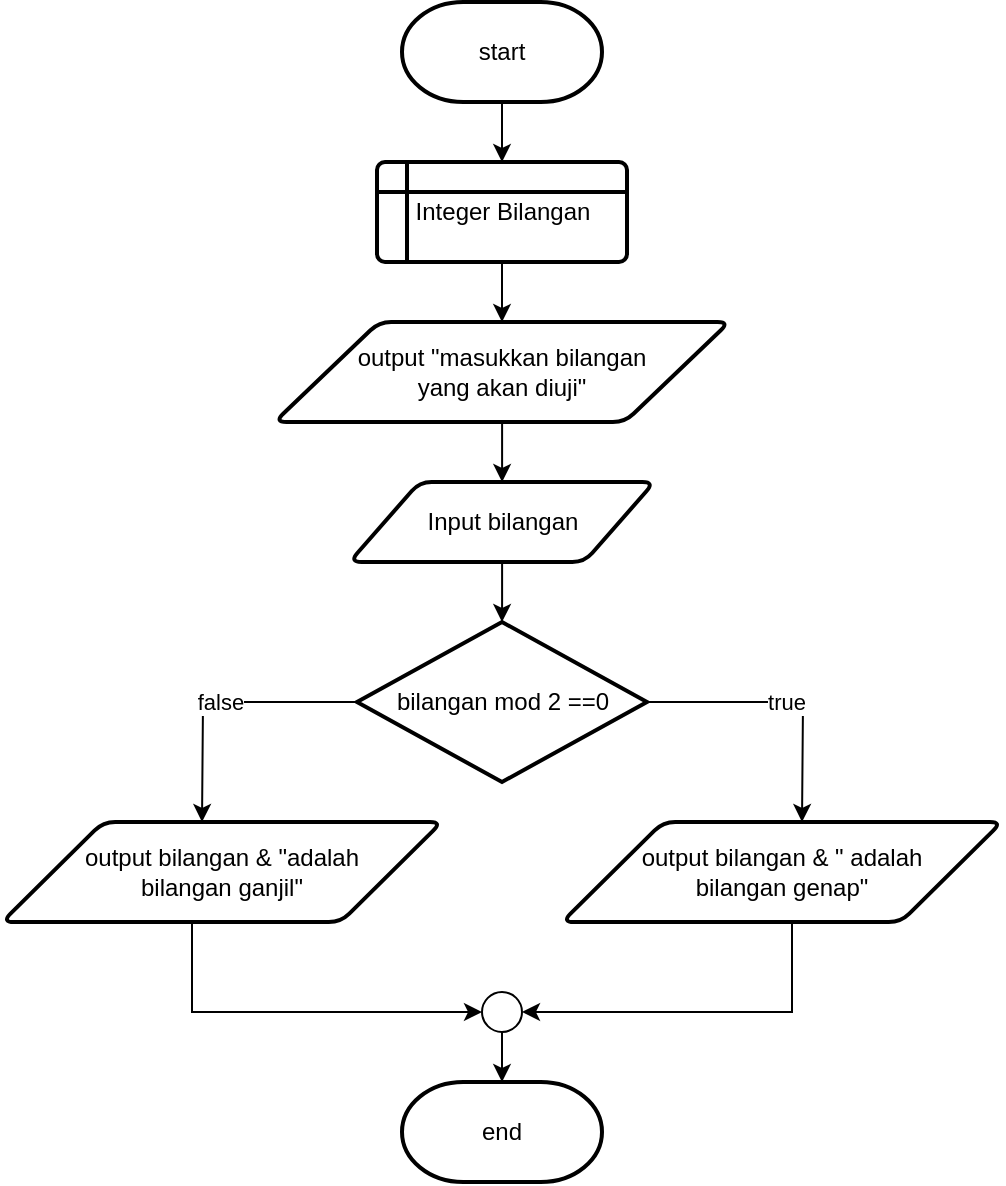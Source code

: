 <mxfile version="22.0.4" type="github">
  <diagram id="C5RBs43oDa-KdzZeNtuy" name="Page-1">
    <mxGraphModel dx="1707" dy="470" grid="1" gridSize="10" guides="1" tooltips="1" connect="1" arrows="1" fold="1" page="1" pageScale="1" pageWidth="827" pageHeight="1169" math="0" shadow="0">
      <root>
        <mxCell id="WIyWlLk6GJQsqaUBKTNV-0" />
        <mxCell id="WIyWlLk6GJQsqaUBKTNV-1" parent="WIyWlLk6GJQsqaUBKTNV-0" />
        <mxCell id="x94edPNo0FfJQ9AjvvjE-2" style="edgeStyle=orthogonalEdgeStyle;rounded=0;orthogonalLoop=1;jettySize=auto;html=1;entryX=0.5;entryY=0;entryDx=0;entryDy=0;" edge="1" parent="WIyWlLk6GJQsqaUBKTNV-1" source="x94edPNo0FfJQ9AjvvjE-0" target="x94edPNo0FfJQ9AjvvjE-1">
          <mxGeometry relative="1" as="geometry" />
        </mxCell>
        <mxCell id="x94edPNo0FfJQ9AjvvjE-0" value="start" style="strokeWidth=2;html=1;shape=mxgraph.flowchart.terminator;whiteSpace=wrap;" vertex="1" parent="WIyWlLk6GJQsqaUBKTNV-1">
          <mxGeometry x="200" y="70" width="100" height="50" as="geometry" />
        </mxCell>
        <mxCell id="x94edPNo0FfJQ9AjvvjE-4" style="edgeStyle=orthogonalEdgeStyle;rounded=0;orthogonalLoop=1;jettySize=auto;html=1;entryX=0.5;entryY=0;entryDx=0;entryDy=0;" edge="1" parent="WIyWlLk6GJQsqaUBKTNV-1" source="x94edPNo0FfJQ9AjvvjE-1" target="x94edPNo0FfJQ9AjvvjE-3">
          <mxGeometry relative="1" as="geometry" />
        </mxCell>
        <mxCell id="x94edPNo0FfJQ9AjvvjE-1" value="Integer Bilangan" style="shape=internalStorage;whiteSpace=wrap;html=1;dx=15;dy=15;rounded=1;arcSize=8;strokeWidth=2;" vertex="1" parent="WIyWlLk6GJQsqaUBKTNV-1">
          <mxGeometry x="187.5" y="150" width="125" height="50" as="geometry" />
        </mxCell>
        <mxCell id="x94edPNo0FfJQ9AjvvjE-8" value="" style="edgeStyle=orthogonalEdgeStyle;rounded=0;orthogonalLoop=1;jettySize=auto;html=1;" edge="1" parent="WIyWlLk6GJQsqaUBKTNV-1" source="x94edPNo0FfJQ9AjvvjE-3" target="x94edPNo0FfJQ9AjvvjE-5">
          <mxGeometry relative="1" as="geometry" />
        </mxCell>
        <mxCell id="x94edPNo0FfJQ9AjvvjE-3" value="&lt;div&gt;output &quot;masukkan bilangan&lt;/div&gt;&lt;div&gt;yang akan diuji&quot;&lt;br&gt;&lt;/div&gt;" style="shape=parallelogram;html=1;strokeWidth=2;perimeter=parallelogramPerimeter;whiteSpace=wrap;rounded=1;arcSize=12;size=0.23;" vertex="1" parent="WIyWlLk6GJQsqaUBKTNV-1">
          <mxGeometry x="136.25" y="230" width="227.5" height="50" as="geometry" />
        </mxCell>
        <mxCell id="x94edPNo0FfJQ9AjvvjE-5" value="Input bilangan" style="shape=parallelogram;html=1;strokeWidth=2;perimeter=parallelogramPerimeter;whiteSpace=wrap;rounded=1;arcSize=12;size=0.23;" vertex="1" parent="WIyWlLk6GJQsqaUBKTNV-1">
          <mxGeometry x="173.75" y="310" width="152.5" height="40" as="geometry" />
        </mxCell>
        <mxCell id="x94edPNo0FfJQ9AjvvjE-15" value="true" style="edgeStyle=orthogonalEdgeStyle;rounded=0;orthogonalLoop=1;jettySize=auto;html=1;" edge="1" parent="WIyWlLk6GJQsqaUBKTNV-1" source="x94edPNo0FfJQ9AjvvjE-9">
          <mxGeometry relative="1" as="geometry">
            <mxPoint x="400" y="480" as="targetPoint" />
          </mxGeometry>
        </mxCell>
        <mxCell id="x94edPNo0FfJQ9AjvvjE-16" value="false" style="edgeStyle=orthogonalEdgeStyle;rounded=0;orthogonalLoop=1;jettySize=auto;html=1;" edge="1" parent="WIyWlLk6GJQsqaUBKTNV-1" source="x94edPNo0FfJQ9AjvvjE-9">
          <mxGeometry relative="1" as="geometry">
            <mxPoint x="100" y="480" as="targetPoint" />
          </mxGeometry>
        </mxCell>
        <mxCell id="x94edPNo0FfJQ9AjvvjE-9" value="bilangan mod 2 ==0" style="strokeWidth=2;html=1;shape=mxgraph.flowchart.decision;whiteSpace=wrap;" vertex="1" parent="WIyWlLk6GJQsqaUBKTNV-1">
          <mxGeometry x="177.5" y="380" width="145" height="80" as="geometry" />
        </mxCell>
        <mxCell id="x94edPNo0FfJQ9AjvvjE-10" style="edgeStyle=orthogonalEdgeStyle;rounded=0;orthogonalLoop=1;jettySize=auto;html=1;entryX=0.5;entryY=0;entryDx=0;entryDy=0;entryPerimeter=0;" edge="1" parent="WIyWlLk6GJQsqaUBKTNV-1" source="x94edPNo0FfJQ9AjvvjE-5" target="x94edPNo0FfJQ9AjvvjE-9">
          <mxGeometry relative="1" as="geometry" />
        </mxCell>
        <mxCell id="x94edPNo0FfJQ9AjvvjE-26" style="edgeStyle=orthogonalEdgeStyle;rounded=0;orthogonalLoop=1;jettySize=auto;html=1;entryX=0;entryY=0.5;entryDx=0;entryDy=0;entryPerimeter=0;" edge="1" parent="WIyWlLk6GJQsqaUBKTNV-1" source="x94edPNo0FfJQ9AjvvjE-11" target="x94edPNo0FfJQ9AjvvjE-24">
          <mxGeometry relative="1" as="geometry">
            <mxPoint x="130" y="610" as="targetPoint" />
            <Array as="points">
              <mxPoint x="95" y="575" />
            </Array>
          </mxGeometry>
        </mxCell>
        <mxCell id="x94edPNo0FfJQ9AjvvjE-11" value="&lt;div&gt;output bilangan &amp;amp; &quot;adalah&lt;/div&gt;&lt;div&gt;bilangan ganjil&quot;&lt;br&gt;&lt;/div&gt;" style="shape=parallelogram;html=1;strokeWidth=2;perimeter=parallelogramPerimeter;whiteSpace=wrap;rounded=1;arcSize=12;size=0.23;" vertex="1" parent="WIyWlLk6GJQsqaUBKTNV-1">
          <mxGeometry y="480" width="220" height="50" as="geometry" />
        </mxCell>
        <mxCell id="x94edPNo0FfJQ9AjvvjE-27" style="edgeStyle=orthogonalEdgeStyle;rounded=0;orthogonalLoop=1;jettySize=auto;html=1;entryX=1;entryY=0.5;entryDx=0;entryDy=0;entryPerimeter=0;" edge="1" parent="WIyWlLk6GJQsqaUBKTNV-1" source="x94edPNo0FfJQ9AjvvjE-12" target="x94edPNo0FfJQ9AjvvjE-24">
          <mxGeometry relative="1" as="geometry">
            <mxPoint x="300" y="610" as="targetPoint" />
            <Array as="points">
              <mxPoint x="395" y="575" />
            </Array>
          </mxGeometry>
        </mxCell>
        <mxCell id="x94edPNo0FfJQ9AjvvjE-12" value="&lt;div&gt;output bilangan &amp;amp; &quot; adalah&lt;/div&gt;&lt;div&gt;bilangan genap&quot;&lt;br&gt;&lt;/div&gt;" style="shape=parallelogram;html=1;strokeWidth=2;perimeter=parallelogramPerimeter;whiteSpace=wrap;rounded=1;arcSize=12;size=0.23;" vertex="1" parent="WIyWlLk6GJQsqaUBKTNV-1">
          <mxGeometry x="280" y="480" width="220" height="50" as="geometry" />
        </mxCell>
        <mxCell id="x94edPNo0FfJQ9AjvvjE-14" value="end" style="strokeWidth=2;html=1;shape=mxgraph.flowchart.terminator;whiteSpace=wrap;" vertex="1" parent="WIyWlLk6GJQsqaUBKTNV-1">
          <mxGeometry x="200" y="610" width="100" height="50" as="geometry" />
        </mxCell>
        <mxCell id="x94edPNo0FfJQ9AjvvjE-24" value="" style="verticalLabelPosition=bottom;verticalAlign=top;html=1;shape=mxgraph.flowchart.on-page_reference;" vertex="1" parent="WIyWlLk6GJQsqaUBKTNV-1">
          <mxGeometry x="240" y="565" width="20" height="20" as="geometry" />
        </mxCell>
        <mxCell id="x94edPNo0FfJQ9AjvvjE-28" style="edgeStyle=orthogonalEdgeStyle;rounded=0;orthogonalLoop=1;jettySize=auto;html=1;entryX=0.5;entryY=0;entryDx=0;entryDy=0;entryPerimeter=0;" edge="1" parent="WIyWlLk6GJQsqaUBKTNV-1" source="x94edPNo0FfJQ9AjvvjE-24" target="x94edPNo0FfJQ9AjvvjE-14">
          <mxGeometry relative="1" as="geometry" />
        </mxCell>
      </root>
    </mxGraphModel>
  </diagram>
</mxfile>
